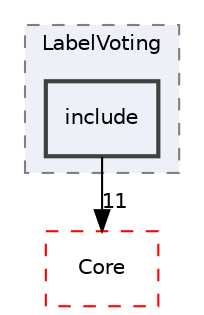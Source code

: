 digraph "include"
{
 // LATEX_PDF_SIZE
  edge [fontname="Helvetica",fontsize="10",labelfontname="Helvetica",labelfontsize="10"];
  node [fontname="Helvetica",fontsize="10",shape=record];
  compound=true
  subgraph clusterdir_bcb6cfc3762dc41fa9e66d94a4c58f35 {
    graph [ bgcolor="#edf0f7", pencolor="grey50", style="filled,dashed,", label="LabelVoting", fontname="Helvetica", fontsize="10", URL="dir_bcb6cfc3762dc41fa9e66d94a4c58f35.html"]
  dir_068439988515b55a93b662e81680a146 [shape=box, label="include", style="filled,bold,", fillcolor="#edf0f7", color="grey25", URL="dir_068439988515b55a93b662e81680a146.html"];
  }
  dir_cac7f9cecb9aa42a0bd05452dddd8a21 [shape=box, label="Core", style="dashed,", fillcolor="#edf0f7", color="red", URL="dir_cac7f9cecb9aa42a0bd05452dddd8a21.html"];
  dir_068439988515b55a93b662e81680a146->dir_cac7f9cecb9aa42a0bd05452dddd8a21 [headlabel="11", labeldistance=1.5 headhref="dir_000166_000014.html"];
}
